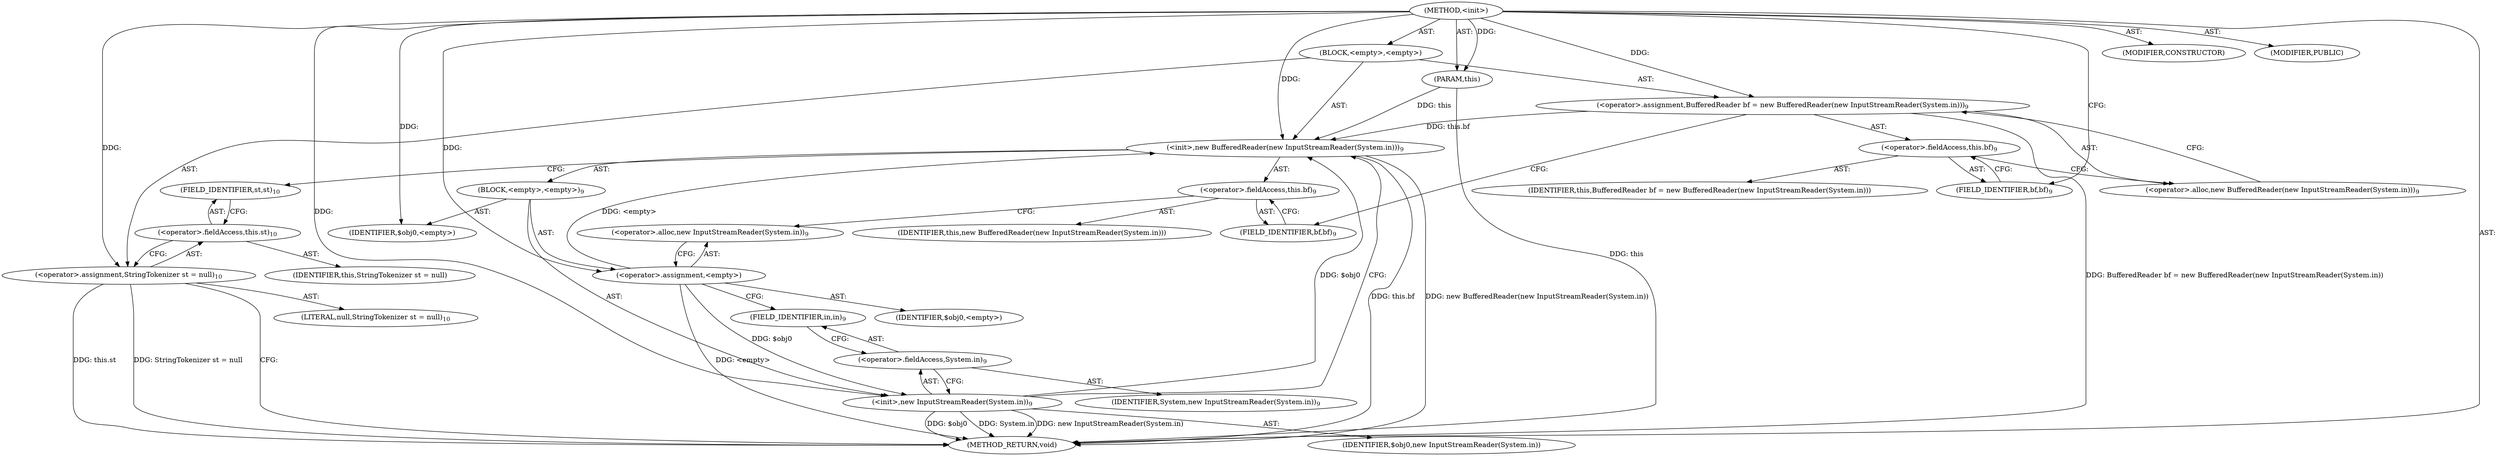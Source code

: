 digraph "&lt;init&gt;" {  
"168" [label = <(METHOD,&lt;init&gt;)> ]
"169" [label = <(PARAM,this)> ]
"170" [label = <(BLOCK,&lt;empty&gt;,&lt;empty&gt;)> ]
"171" [label = <(&lt;operator&gt;.assignment,BufferedReader bf = new BufferedReader(new InputStreamReader(System.in)))<SUB>9</SUB>> ]
"172" [label = <(&lt;operator&gt;.fieldAccess,this.bf)<SUB>9</SUB>> ]
"173" [label = <(IDENTIFIER,this,BufferedReader bf = new BufferedReader(new InputStreamReader(System.in)))> ]
"174" [label = <(FIELD_IDENTIFIER,bf,bf)<SUB>9</SUB>> ]
"175" [label = <(&lt;operator&gt;.alloc,new BufferedReader(new InputStreamReader(System.in)))<SUB>9</SUB>> ]
"176" [label = <(&lt;init&gt;,new BufferedReader(new InputStreamReader(System.in)))<SUB>9</SUB>> ]
"177" [label = <(&lt;operator&gt;.fieldAccess,this.bf)<SUB>9</SUB>> ]
"178" [label = <(IDENTIFIER,this,new BufferedReader(new InputStreamReader(System.in)))> ]
"179" [label = <(FIELD_IDENTIFIER,bf,bf)<SUB>9</SUB>> ]
"180" [label = <(BLOCK,&lt;empty&gt;,&lt;empty&gt;)<SUB>9</SUB>> ]
"181" [label = <(&lt;operator&gt;.assignment,&lt;empty&gt;)> ]
"182" [label = <(IDENTIFIER,$obj0,&lt;empty&gt;)> ]
"183" [label = <(&lt;operator&gt;.alloc,new InputStreamReader(System.in))<SUB>9</SUB>> ]
"184" [label = <(&lt;init&gt;,new InputStreamReader(System.in))<SUB>9</SUB>> ]
"185" [label = <(IDENTIFIER,$obj0,new InputStreamReader(System.in))> ]
"186" [label = <(&lt;operator&gt;.fieldAccess,System.in)<SUB>9</SUB>> ]
"187" [label = <(IDENTIFIER,System,new InputStreamReader(System.in))<SUB>9</SUB>> ]
"188" [label = <(FIELD_IDENTIFIER,in,in)<SUB>9</SUB>> ]
"189" [label = <(IDENTIFIER,$obj0,&lt;empty&gt;)> ]
"190" [label = <(&lt;operator&gt;.assignment,StringTokenizer st = null)<SUB>10</SUB>> ]
"191" [label = <(&lt;operator&gt;.fieldAccess,this.st)<SUB>10</SUB>> ]
"192" [label = <(IDENTIFIER,this,StringTokenizer st = null)> ]
"193" [label = <(FIELD_IDENTIFIER,st,st)<SUB>10</SUB>> ]
"194" [label = <(LITERAL,null,StringTokenizer st = null)<SUB>10</SUB>> ]
"195" [label = <(MODIFIER,CONSTRUCTOR)> ]
"196" [label = <(MODIFIER,PUBLIC)> ]
"197" [label = <(METHOD_RETURN,void)> ]
  "168" -> "169"  [ label = "AST: "] 
  "168" -> "170"  [ label = "AST: "] 
  "168" -> "195"  [ label = "AST: "] 
  "168" -> "196"  [ label = "AST: "] 
  "168" -> "197"  [ label = "AST: "] 
  "170" -> "171"  [ label = "AST: "] 
  "170" -> "176"  [ label = "AST: "] 
  "170" -> "190"  [ label = "AST: "] 
  "171" -> "172"  [ label = "AST: "] 
  "171" -> "175"  [ label = "AST: "] 
  "172" -> "173"  [ label = "AST: "] 
  "172" -> "174"  [ label = "AST: "] 
  "176" -> "177"  [ label = "AST: "] 
  "176" -> "180"  [ label = "AST: "] 
  "177" -> "178"  [ label = "AST: "] 
  "177" -> "179"  [ label = "AST: "] 
  "180" -> "181"  [ label = "AST: "] 
  "180" -> "184"  [ label = "AST: "] 
  "180" -> "189"  [ label = "AST: "] 
  "181" -> "182"  [ label = "AST: "] 
  "181" -> "183"  [ label = "AST: "] 
  "184" -> "185"  [ label = "AST: "] 
  "184" -> "186"  [ label = "AST: "] 
  "186" -> "187"  [ label = "AST: "] 
  "186" -> "188"  [ label = "AST: "] 
  "190" -> "191"  [ label = "AST: "] 
  "190" -> "194"  [ label = "AST: "] 
  "191" -> "192"  [ label = "AST: "] 
  "191" -> "193"  [ label = "AST: "] 
  "171" -> "179"  [ label = "CFG: "] 
  "176" -> "193"  [ label = "CFG: "] 
  "190" -> "197"  [ label = "CFG: "] 
  "172" -> "175"  [ label = "CFG: "] 
  "175" -> "171"  [ label = "CFG: "] 
  "177" -> "183"  [ label = "CFG: "] 
  "191" -> "190"  [ label = "CFG: "] 
  "174" -> "172"  [ label = "CFG: "] 
  "179" -> "177"  [ label = "CFG: "] 
  "181" -> "188"  [ label = "CFG: "] 
  "184" -> "176"  [ label = "CFG: "] 
  "193" -> "191"  [ label = "CFG: "] 
  "183" -> "181"  [ label = "CFG: "] 
  "186" -> "184"  [ label = "CFG: "] 
  "188" -> "186"  [ label = "CFG: "] 
  "168" -> "174"  [ label = "CFG: "] 
  "169" -> "197"  [ label = "DDG: this"] 
  "171" -> "197"  [ label = "DDG: BufferedReader bf = new BufferedReader(new InputStreamReader(System.in))"] 
  "176" -> "197"  [ label = "DDG: this.bf"] 
  "181" -> "197"  [ label = "DDG: &lt;empty&gt;"] 
  "184" -> "197"  [ label = "DDG: $obj0"] 
  "184" -> "197"  [ label = "DDG: System.in"] 
  "184" -> "197"  [ label = "DDG: new InputStreamReader(System.in)"] 
  "176" -> "197"  [ label = "DDG: new BufferedReader(new InputStreamReader(System.in))"] 
  "190" -> "197"  [ label = "DDG: this.st"] 
  "190" -> "197"  [ label = "DDG: StringTokenizer st = null"] 
  "168" -> "169"  [ label = "DDG: "] 
  "168" -> "171"  [ label = "DDG: "] 
  "168" -> "190"  [ label = "DDG: "] 
  "169" -> "176"  [ label = "DDG: this"] 
  "171" -> "176"  [ label = "DDG: this.bf"] 
  "181" -> "176"  [ label = "DDG: &lt;empty&gt;"] 
  "184" -> "176"  [ label = "DDG: $obj0"] 
  "168" -> "176"  [ label = "DDG: "] 
  "168" -> "181"  [ label = "DDG: "] 
  "168" -> "189"  [ label = "DDG: "] 
  "181" -> "184"  [ label = "DDG: $obj0"] 
  "168" -> "184"  [ label = "DDG: "] 
}
